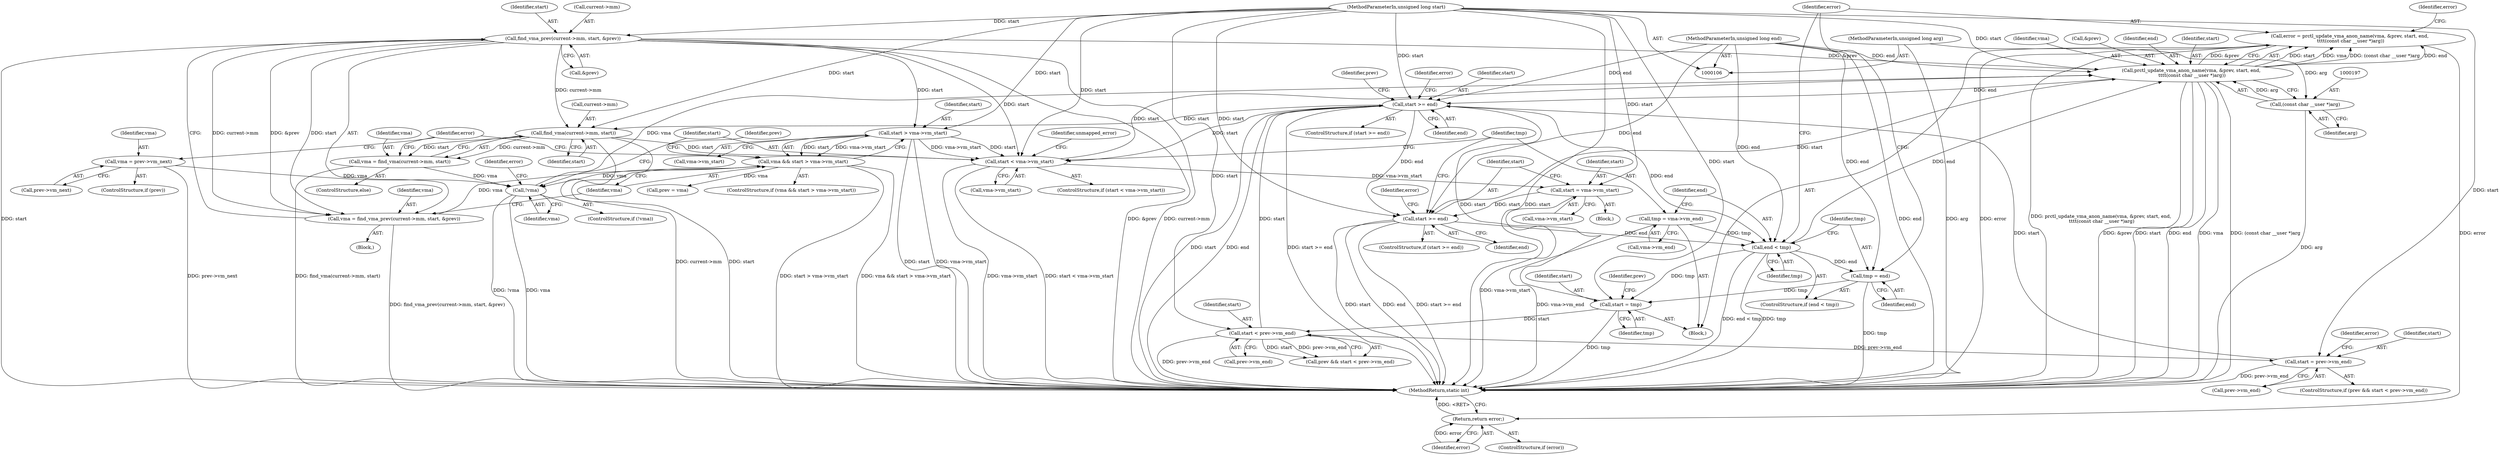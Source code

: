 digraph "1_Android_69bfe2d957d903521d32324190c2754cb073be15@API" {
"1000188" [label="(Call,error = prctl_update_vma_anon_name(vma, &prev, start, end,\n \t\t\t\t(const char __user *)arg))"];
"1000190" [label="(Call,prctl_update_vma_anon_name(vma, &prev, start, end,\n \t\t\t\t(const char __user *)arg))"];
"1000150" [label="(Call,!vma)"];
"1000236" [label="(Call,vma = find_vma(current->mm, start))"];
"1000238" [label="(Call,find_vma(current->mm, start))"];
"1000125" [label="(Call,find_vma_prev(current->mm, start, &prev))"];
"1000107" [label="(MethodParameterIn,unsigned long start)"];
"1000223" [label="(Call,start >= end)"];
"1000214" [label="(Call,start = prev->vm_end)"];
"1000209" [label="(Call,start < prev->vm_end)"];
"1000203" [label="(Call,start = tmp)"];
"1000185" [label="(Call,tmp = end)"];
"1000182" [label="(Call,end < tmp)"];
"1000171" [label="(Call,start >= end)"];
"1000165" [label="(Call,start = vma->vm_start)"];
"1000155" [label="(Call,start < vma->vm_start)"];
"1000135" [label="(Call,start > vma->vm_start)"];
"1000108" [label="(MethodParameterIn,unsigned long end)"];
"1000176" [label="(Call,tmp = vma->vm_end)"];
"1000133" [label="(Call,vma && start > vma->vm_start)"];
"1000123" [label="(Call,vma = find_vma_prev(current->mm, start, &prev))"];
"1000230" [label="(Call,vma = prev->vm_next)"];
"1000196" [label="(Call,(const char __user *)arg)"];
"1000109" [label="(MethodParameterIn,unsigned long arg)"];
"1000201" [label="(Return,return error;)"];
"1000160" [label="(Block,)"];
"1000173" [label="(Identifier,end)"];
"1000195" [label="(Identifier,end)"];
"1000222" [label="(ControlStructure,if (start >= end))"];
"1000108" [label="(MethodParameterIn,unsigned long end)"];
"1000133" [label="(Call,vma && start > vma->vm_start)"];
"1000200" [label="(Identifier,error)"];
"1000216" [label="(Call,prev->vm_end)"];
"1000242" [label="(Identifier,start)"];
"1000132" [label="(ControlStructure,if (vma && start > vma->vm_start))"];
"1000187" [label="(Identifier,end)"];
"1000149" [label="(ControlStructure,if (!vma))"];
"1000109" [label="(MethodParameterIn,unsigned long arg)"];
"1000225" [label="(Identifier,end)"];
"1000214" [label="(Call,start = prev->vm_end)"];
"1000220" [label="(Identifier,error)"];
"1000223" [label="(Call,start >= end)"];
"1000238" [label="(Call,find_vma(current->mm, start))"];
"1000186" [label="(Identifier,tmp)"];
"1000206" [label="(ControlStructure,if (prev && start < prev->vm_end))"];
"1000215" [label="(Identifier,start)"];
"1000208" [label="(Identifier,prev)"];
"1000231" [label="(Identifier,vma)"];
"1000194" [label="(Identifier,start)"];
"1000236" [label="(Call,vma = find_vma(current->mm, start))"];
"1000126" [label="(Call,current->mm)"];
"1000154" [label="(ControlStructure,if (start < vma->vm_start))"];
"1000130" [label="(Call,&prev)"];
"1000190" [label="(Call,prctl_update_vma_anon_name(vma, &prev, start, end,\n \t\t\t\t(const char __user *)arg))"];
"1000235" [label="(ControlStructure,else)"];
"1000188" [label="(Call,error = prctl_update_vma_anon_name(vma, &prev, start, end,\n \t\t\t\t(const char __user *)arg))"];
"1000156" [label="(Identifier,start)"];
"1000134" [label="(Identifier,vma)"];
"1000201" [label="(Return,return error;)"];
"1000110" [label="(Block,)"];
"1000184" [label="(Identifier,tmp)"];
"1000140" [label="(Call,prev = vma)"];
"1000178" [label="(Call,vma->vm_end)"];
"1000189" [label="(Identifier,error)"];
"1000141" [label="(Identifier,prev)"];
"1000239" [label="(Call,current->mm)"];
"1000191" [label="(Identifier,vma)"];
"1000230" [label="(Call,vma = prev->vm_next)"];
"1000192" [label="(Call,&prev)"];
"1000136" [label="(Identifier,start)"];
"1000151" [label="(Identifier,vma)"];
"1000124" [label="(Identifier,vma)"];
"1000229" [label="(Identifier,prev)"];
"1000177" [label="(Identifier,tmp)"];
"1000123" [label="(Call,vma = find_vma_prev(current->mm, start, &prev))"];
"1000210" [label="(Identifier,start)"];
"1000153" [label="(Identifier,error)"];
"1000207" [label="(Call,prev && start < prev->vm_end)"];
"1000232" [label="(Call,prev->vm_next)"];
"1000162" [label="(Identifier,unmapped_error)"];
"1000202" [label="(Identifier,error)"];
"1000150" [label="(Call,!vma)"];
"1000125" [label="(Call,find_vma_prev(current->mm, start, &prev))"];
"1000224" [label="(Identifier,start)"];
"1000172" [label="(Identifier,start)"];
"1000144" [label="(Block,)"];
"1000182" [label="(Call,end < tmp)"];
"1000204" [label="(Identifier,start)"];
"1000167" [label="(Call,vma->vm_start)"];
"1000183" [label="(Identifier,end)"];
"1000198" [label="(Identifier,arg)"];
"1000203" [label="(Call,start = tmp)"];
"1000185" [label="(Call,tmp = end)"];
"1000170" [label="(ControlStructure,if (start >= end))"];
"1000137" [label="(Call,vma->vm_start)"];
"1000196" [label="(Call,(const char __user *)arg)"];
"1000157" [label="(Call,vma->vm_start)"];
"1000199" [label="(ControlStructure,if (error))"];
"1000228" [label="(ControlStructure,if (prev))"];
"1000176" [label="(Call,tmp = vma->vm_end)"];
"1000205" [label="(Identifier,tmp)"];
"1000129" [label="(Identifier,start)"];
"1000237" [label="(Identifier,vma)"];
"1000227" [label="(Identifier,error)"];
"1000211" [label="(Call,prev->vm_end)"];
"1000146" [label="(Identifier,error)"];
"1000171" [label="(Call,start >= end)"];
"1000181" [label="(ControlStructure,if (end < tmp))"];
"1000107" [label="(MethodParameterIn,unsigned long start)"];
"1000209" [label="(Call,start < prev->vm_end)"];
"1000155" [label="(Call,start < vma->vm_start)"];
"1000166" [label="(Identifier,start)"];
"1000135" [label="(Call,start > vma->vm_start)"];
"1000165" [label="(Call,start = vma->vm_start)"];
"1000243" [label="(MethodReturn,static int)"];
"1000175" [label="(Identifier,error)"];
"1000188" -> "1000144"  [label="AST: "];
"1000188" -> "1000190"  [label="CFG: "];
"1000189" -> "1000188"  [label="AST: "];
"1000190" -> "1000188"  [label="AST: "];
"1000200" -> "1000188"  [label="CFG: "];
"1000188" -> "1000243"  [label="DDG: prctl_update_vma_anon_name(vma, &prev, start, end,\n \t\t\t\t(const char __user *)arg)"];
"1000188" -> "1000243"  [label="DDG: error"];
"1000190" -> "1000188"  [label="DDG: start"];
"1000190" -> "1000188"  [label="DDG: vma"];
"1000190" -> "1000188"  [label="DDG: (const char __user *)arg"];
"1000190" -> "1000188"  [label="DDG: end"];
"1000190" -> "1000188"  [label="DDG: &prev"];
"1000188" -> "1000201"  [label="DDG: error"];
"1000190" -> "1000196"  [label="CFG: "];
"1000191" -> "1000190"  [label="AST: "];
"1000192" -> "1000190"  [label="AST: "];
"1000194" -> "1000190"  [label="AST: "];
"1000195" -> "1000190"  [label="AST: "];
"1000196" -> "1000190"  [label="AST: "];
"1000190" -> "1000243"  [label="DDG: start"];
"1000190" -> "1000243"  [label="DDG: end"];
"1000190" -> "1000243"  [label="DDG: vma"];
"1000190" -> "1000243"  [label="DDG: (const char __user *)arg"];
"1000190" -> "1000243"  [label="DDG: &prev"];
"1000150" -> "1000190"  [label="DDG: vma"];
"1000125" -> "1000190"  [label="DDG: &prev"];
"1000171" -> "1000190"  [label="DDG: start"];
"1000155" -> "1000190"  [label="DDG: start"];
"1000107" -> "1000190"  [label="DDG: start"];
"1000182" -> "1000190"  [label="DDG: end"];
"1000108" -> "1000190"  [label="DDG: end"];
"1000196" -> "1000190"  [label="DDG: arg"];
"1000190" -> "1000223"  [label="DDG: end"];
"1000150" -> "1000149"  [label="AST: "];
"1000150" -> "1000151"  [label="CFG: "];
"1000151" -> "1000150"  [label="AST: "];
"1000153" -> "1000150"  [label="CFG: "];
"1000156" -> "1000150"  [label="CFG: "];
"1000150" -> "1000243"  [label="DDG: !vma"];
"1000150" -> "1000243"  [label="DDG: vma"];
"1000236" -> "1000150"  [label="DDG: vma"];
"1000133" -> "1000150"  [label="DDG: vma"];
"1000230" -> "1000150"  [label="DDG: vma"];
"1000236" -> "1000235"  [label="AST: "];
"1000236" -> "1000238"  [label="CFG: "];
"1000237" -> "1000236"  [label="AST: "];
"1000238" -> "1000236"  [label="AST: "];
"1000146" -> "1000236"  [label="CFG: "];
"1000236" -> "1000243"  [label="DDG: find_vma(current->mm, start)"];
"1000238" -> "1000236"  [label="DDG: current->mm"];
"1000238" -> "1000236"  [label="DDG: start"];
"1000238" -> "1000242"  [label="CFG: "];
"1000239" -> "1000238"  [label="AST: "];
"1000242" -> "1000238"  [label="AST: "];
"1000238" -> "1000243"  [label="DDG: current->mm"];
"1000238" -> "1000243"  [label="DDG: start"];
"1000238" -> "1000155"  [label="DDG: start"];
"1000125" -> "1000238"  [label="DDG: current->mm"];
"1000223" -> "1000238"  [label="DDG: start"];
"1000107" -> "1000238"  [label="DDG: start"];
"1000125" -> "1000123"  [label="AST: "];
"1000125" -> "1000130"  [label="CFG: "];
"1000126" -> "1000125"  [label="AST: "];
"1000129" -> "1000125"  [label="AST: "];
"1000130" -> "1000125"  [label="AST: "];
"1000123" -> "1000125"  [label="CFG: "];
"1000125" -> "1000243"  [label="DDG: &prev"];
"1000125" -> "1000243"  [label="DDG: current->mm"];
"1000125" -> "1000243"  [label="DDG: start"];
"1000125" -> "1000123"  [label="DDG: current->mm"];
"1000125" -> "1000123"  [label="DDG: start"];
"1000125" -> "1000123"  [label="DDG: &prev"];
"1000107" -> "1000125"  [label="DDG: start"];
"1000125" -> "1000135"  [label="DDG: start"];
"1000125" -> "1000155"  [label="DDG: start"];
"1000107" -> "1000106"  [label="AST: "];
"1000107" -> "1000243"  [label="DDG: start"];
"1000107" -> "1000135"  [label="DDG: start"];
"1000107" -> "1000155"  [label="DDG: start"];
"1000107" -> "1000165"  [label="DDG: start"];
"1000107" -> "1000171"  [label="DDG: start"];
"1000107" -> "1000203"  [label="DDG: start"];
"1000107" -> "1000209"  [label="DDG: start"];
"1000107" -> "1000214"  [label="DDG: start"];
"1000107" -> "1000223"  [label="DDG: start"];
"1000223" -> "1000222"  [label="AST: "];
"1000223" -> "1000225"  [label="CFG: "];
"1000224" -> "1000223"  [label="AST: "];
"1000225" -> "1000223"  [label="AST: "];
"1000227" -> "1000223"  [label="CFG: "];
"1000229" -> "1000223"  [label="CFG: "];
"1000223" -> "1000243"  [label="DDG: end"];
"1000223" -> "1000243"  [label="DDG: start >= end"];
"1000223" -> "1000243"  [label="DDG: start"];
"1000223" -> "1000155"  [label="DDG: start"];
"1000223" -> "1000171"  [label="DDG: end"];
"1000223" -> "1000182"  [label="DDG: end"];
"1000214" -> "1000223"  [label="DDG: start"];
"1000203" -> "1000223"  [label="DDG: start"];
"1000209" -> "1000223"  [label="DDG: start"];
"1000108" -> "1000223"  [label="DDG: end"];
"1000214" -> "1000206"  [label="AST: "];
"1000214" -> "1000216"  [label="CFG: "];
"1000215" -> "1000214"  [label="AST: "];
"1000216" -> "1000214"  [label="AST: "];
"1000220" -> "1000214"  [label="CFG: "];
"1000214" -> "1000243"  [label="DDG: prev->vm_end"];
"1000209" -> "1000214"  [label="DDG: prev->vm_end"];
"1000209" -> "1000207"  [label="AST: "];
"1000209" -> "1000211"  [label="CFG: "];
"1000210" -> "1000209"  [label="AST: "];
"1000211" -> "1000209"  [label="AST: "];
"1000207" -> "1000209"  [label="CFG: "];
"1000209" -> "1000243"  [label="DDG: prev->vm_end"];
"1000209" -> "1000207"  [label="DDG: start"];
"1000209" -> "1000207"  [label="DDG: prev->vm_end"];
"1000203" -> "1000209"  [label="DDG: start"];
"1000203" -> "1000144"  [label="AST: "];
"1000203" -> "1000205"  [label="CFG: "];
"1000204" -> "1000203"  [label="AST: "];
"1000205" -> "1000203"  [label="AST: "];
"1000208" -> "1000203"  [label="CFG: "];
"1000203" -> "1000243"  [label="DDG: tmp"];
"1000185" -> "1000203"  [label="DDG: tmp"];
"1000182" -> "1000203"  [label="DDG: tmp"];
"1000185" -> "1000181"  [label="AST: "];
"1000185" -> "1000187"  [label="CFG: "];
"1000186" -> "1000185"  [label="AST: "];
"1000187" -> "1000185"  [label="AST: "];
"1000189" -> "1000185"  [label="CFG: "];
"1000185" -> "1000243"  [label="DDG: tmp"];
"1000182" -> "1000185"  [label="DDG: end"];
"1000108" -> "1000185"  [label="DDG: end"];
"1000182" -> "1000181"  [label="AST: "];
"1000182" -> "1000184"  [label="CFG: "];
"1000183" -> "1000182"  [label="AST: "];
"1000184" -> "1000182"  [label="AST: "];
"1000186" -> "1000182"  [label="CFG: "];
"1000189" -> "1000182"  [label="CFG: "];
"1000182" -> "1000243"  [label="DDG: end < tmp"];
"1000182" -> "1000243"  [label="DDG: tmp"];
"1000171" -> "1000182"  [label="DDG: end"];
"1000108" -> "1000182"  [label="DDG: end"];
"1000176" -> "1000182"  [label="DDG: tmp"];
"1000171" -> "1000170"  [label="AST: "];
"1000171" -> "1000173"  [label="CFG: "];
"1000172" -> "1000171"  [label="AST: "];
"1000173" -> "1000171"  [label="AST: "];
"1000175" -> "1000171"  [label="CFG: "];
"1000177" -> "1000171"  [label="CFG: "];
"1000171" -> "1000243"  [label="DDG: start"];
"1000171" -> "1000243"  [label="DDG: end"];
"1000171" -> "1000243"  [label="DDG: start >= end"];
"1000165" -> "1000171"  [label="DDG: start"];
"1000108" -> "1000171"  [label="DDG: end"];
"1000165" -> "1000160"  [label="AST: "];
"1000165" -> "1000167"  [label="CFG: "];
"1000166" -> "1000165"  [label="AST: "];
"1000167" -> "1000165"  [label="AST: "];
"1000172" -> "1000165"  [label="CFG: "];
"1000165" -> "1000243"  [label="DDG: vma->vm_start"];
"1000155" -> "1000165"  [label="DDG: vma->vm_start"];
"1000155" -> "1000154"  [label="AST: "];
"1000155" -> "1000157"  [label="CFG: "];
"1000156" -> "1000155"  [label="AST: "];
"1000157" -> "1000155"  [label="AST: "];
"1000162" -> "1000155"  [label="CFG: "];
"1000177" -> "1000155"  [label="CFG: "];
"1000155" -> "1000243"  [label="DDG: vma->vm_start"];
"1000155" -> "1000243"  [label="DDG: start < vma->vm_start"];
"1000135" -> "1000155"  [label="DDG: start"];
"1000135" -> "1000155"  [label="DDG: vma->vm_start"];
"1000135" -> "1000133"  [label="AST: "];
"1000135" -> "1000137"  [label="CFG: "];
"1000136" -> "1000135"  [label="AST: "];
"1000137" -> "1000135"  [label="AST: "];
"1000133" -> "1000135"  [label="CFG: "];
"1000135" -> "1000243"  [label="DDG: start"];
"1000135" -> "1000243"  [label="DDG: vma->vm_start"];
"1000135" -> "1000133"  [label="DDG: start"];
"1000135" -> "1000133"  [label="DDG: vma->vm_start"];
"1000108" -> "1000106"  [label="AST: "];
"1000108" -> "1000243"  [label="DDG: end"];
"1000176" -> "1000144"  [label="AST: "];
"1000176" -> "1000178"  [label="CFG: "];
"1000177" -> "1000176"  [label="AST: "];
"1000178" -> "1000176"  [label="AST: "];
"1000183" -> "1000176"  [label="CFG: "];
"1000176" -> "1000243"  [label="DDG: vma->vm_end"];
"1000133" -> "1000132"  [label="AST: "];
"1000133" -> "1000134"  [label="CFG: "];
"1000134" -> "1000133"  [label="AST: "];
"1000141" -> "1000133"  [label="CFG: "];
"1000146" -> "1000133"  [label="CFG: "];
"1000133" -> "1000243"  [label="DDG: vma && start > vma->vm_start"];
"1000133" -> "1000243"  [label="DDG: start > vma->vm_start"];
"1000123" -> "1000133"  [label="DDG: vma"];
"1000133" -> "1000140"  [label="DDG: vma"];
"1000123" -> "1000110"  [label="AST: "];
"1000124" -> "1000123"  [label="AST: "];
"1000134" -> "1000123"  [label="CFG: "];
"1000123" -> "1000243"  [label="DDG: find_vma_prev(current->mm, start, &prev)"];
"1000230" -> "1000228"  [label="AST: "];
"1000230" -> "1000232"  [label="CFG: "];
"1000231" -> "1000230"  [label="AST: "];
"1000232" -> "1000230"  [label="AST: "];
"1000146" -> "1000230"  [label="CFG: "];
"1000230" -> "1000243"  [label="DDG: prev->vm_next"];
"1000196" -> "1000198"  [label="CFG: "];
"1000197" -> "1000196"  [label="AST: "];
"1000198" -> "1000196"  [label="AST: "];
"1000196" -> "1000243"  [label="DDG: arg"];
"1000109" -> "1000196"  [label="DDG: arg"];
"1000109" -> "1000106"  [label="AST: "];
"1000109" -> "1000243"  [label="DDG: arg"];
"1000201" -> "1000199"  [label="AST: "];
"1000201" -> "1000202"  [label="CFG: "];
"1000202" -> "1000201"  [label="AST: "];
"1000243" -> "1000201"  [label="CFG: "];
"1000201" -> "1000243"  [label="DDG: <RET>"];
"1000202" -> "1000201"  [label="DDG: error"];
}
